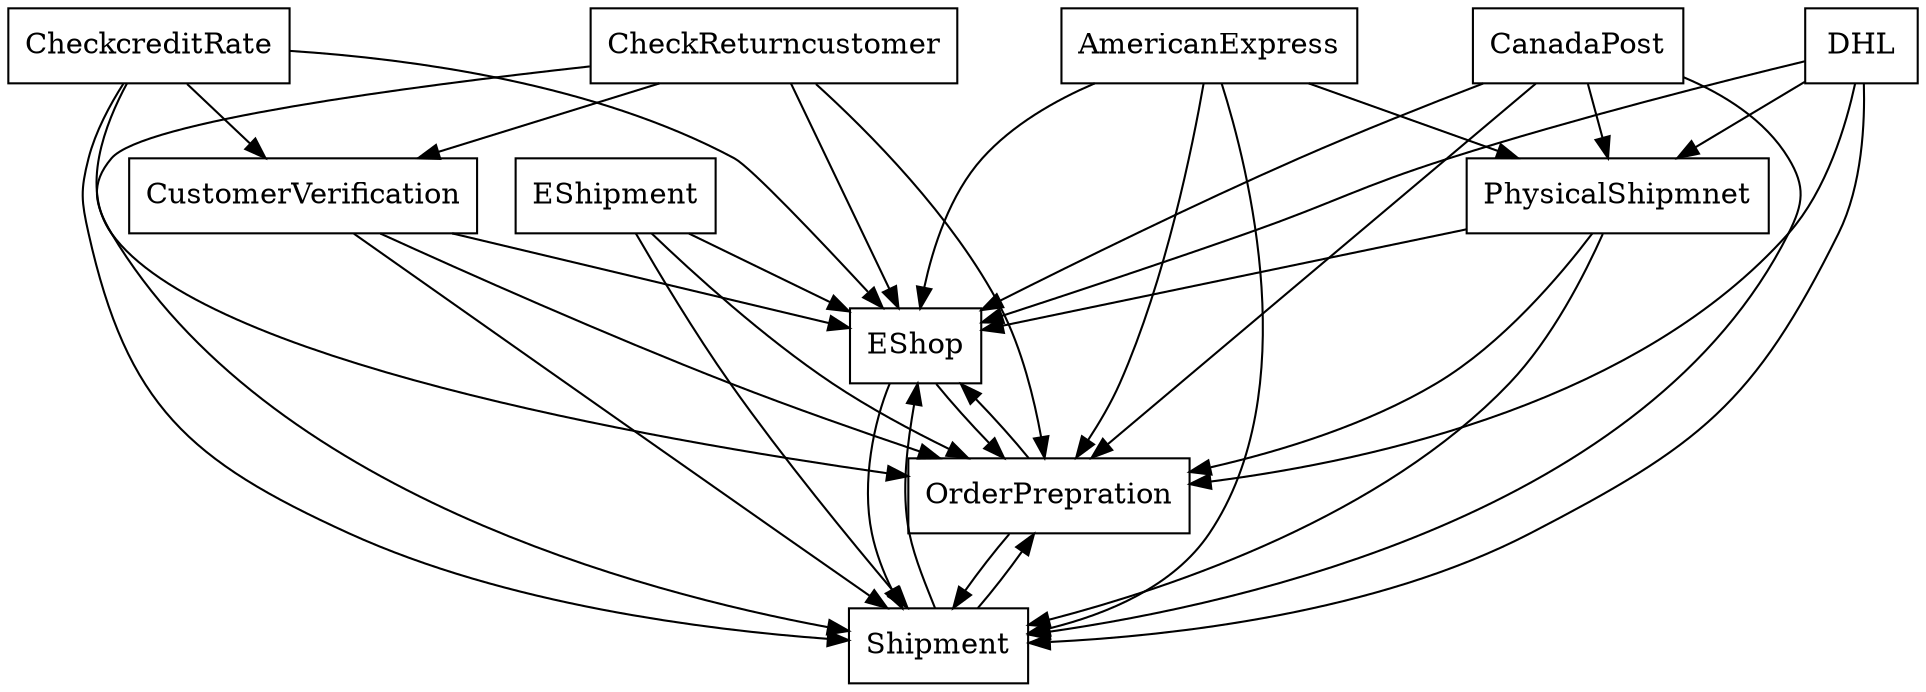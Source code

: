 digraph{
graph [rankdir=TB];
node [shape=box];
edge [arrowhead=normal];
0[label="EShipment",]
1[label="AmericanExpress",]
2[label="EShop",]
3[label="CheckcreditRate",]
4[label="CheckReturncustomer",]
5[label="CanadaPost",]
6[label="PhysicalShipmnet",]
7[label="DHL",]
8[label="OrderPrepration",]
9[label="Shipment",]
10[label="CustomerVerification",]
0->2[label="",]
0->8[label="",]
0->9[label="",]
1->2[label="",]
1->6[label="",]
1->8[label="",]
1->9[label="",]
2->8[label="",]
2->9[label="",]
3->2[label="",]
3->8[label="",]
3->9[label="",]
3->10[label="",]
4->2[label="",]
4->8[label="",]
4->9[label="",]
4->10[label="",]
5->2[label="",]
5->6[label="",]
5->8[label="",]
5->9[label="",]
6->2[label="",]
6->8[label="",]
6->9[label="",]
7->2[label="",]
7->6[label="",]
7->8[label="",]
7->9[label="",]
8->2[label="",]
8->9[label="",]
9->2[label="",]
9->8[label="",]
10->2[label="",]
10->8[label="",]
10->9[label="",]
}
